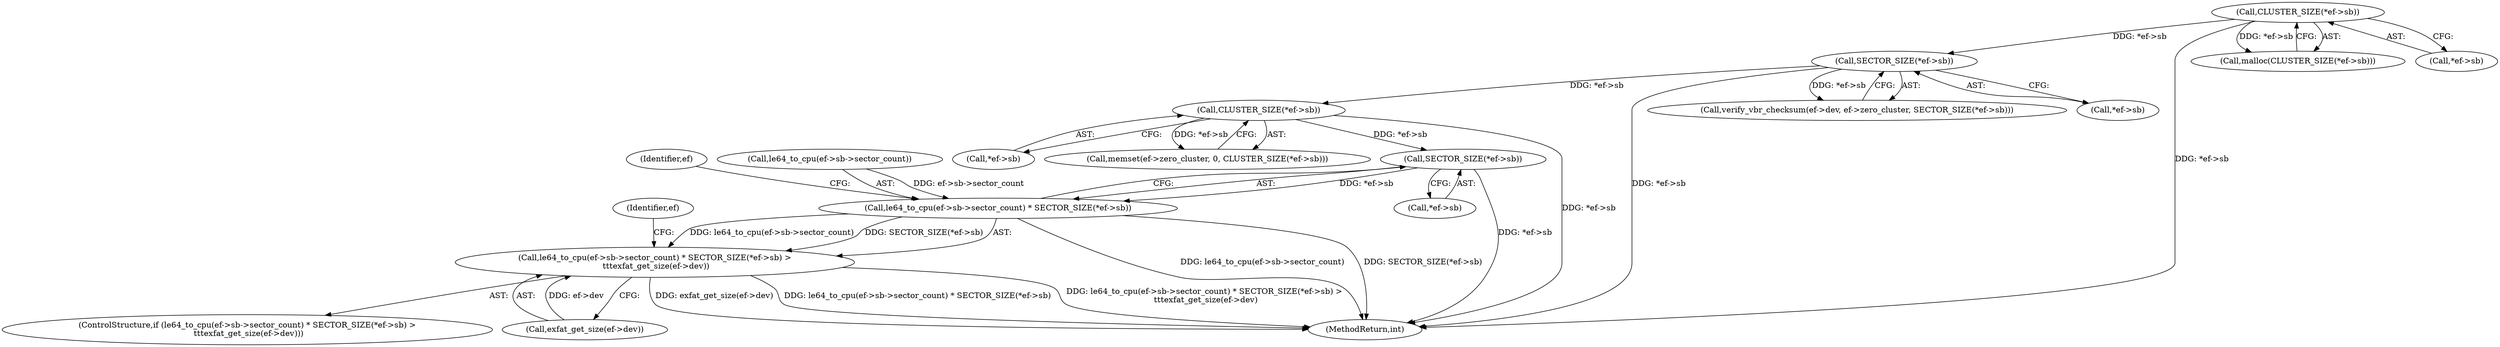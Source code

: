 digraph "0_exfat_2e86ae5f81da11f11673d0546efb525af02b7786@pointer" {
"1000494" [label="(Call,SECTOR_SIZE(*ef->sb))"];
"1000397" [label="(Call,CLUSTER_SIZE(*ef->sb))"];
"1000371" [label="(Call,SECTOR_SIZE(*ef->sb))"];
"1000337" [label="(Call,CLUSTER_SIZE(*ef->sb))"];
"1000487" [label="(Call,le64_to_cpu(ef->sb->sector_count) * SECTOR_SIZE(*ef->sb))"];
"1000486" [label="(Call,le64_to_cpu(ef->sb->sector_count) * SECTOR_SIZE(*ef->sb) >\n \t\t\texfat_get_size(ef->dev))"];
"1000501" [label="(Identifier,ef)"];
"1000397" [label="(Call,CLUSTER_SIZE(*ef->sb))"];
"1000336" [label="(Call,malloc(CLUSTER_SIZE(*ef->sb)))"];
"1000705" [label="(MethodReturn,int)"];
"1000337" [label="(Call,CLUSTER_SIZE(*ef->sb))"];
"1000488" [label="(Call,le64_to_cpu(ef->sb->sector_count))"];
"1000495" [label="(Call,*ef->sb)"];
"1000338" [label="(Call,*ef->sb)"];
"1000364" [label="(Call,verify_vbr_checksum(ef->dev, ef->zero_cluster, SECTOR_SIZE(*ef->sb)))"];
"1000398" [label="(Call,*ef->sb)"];
"1000371" [label="(Call,SECTOR_SIZE(*ef->sb))"];
"1000372" [label="(Call,*ef->sb)"];
"1000486" [label="(Call,le64_to_cpu(ef->sb->sector_count) * SECTOR_SIZE(*ef->sb) >\n \t\t\texfat_get_size(ef->dev))"];
"1000485" [label="(ControlStructure,if (le64_to_cpu(ef->sb->sector_count) * SECTOR_SIZE(*ef->sb) >\n \t\t\texfat_get_size(ef->dev)))"];
"1000494" [label="(Call,SECTOR_SIZE(*ef->sb))"];
"1000499" [label="(Call,exfat_get_size(ef->dev))"];
"1000506" [label="(Identifier,ef)"];
"1000487" [label="(Call,le64_to_cpu(ef->sb->sector_count) * SECTOR_SIZE(*ef->sb))"];
"1000392" [label="(Call,memset(ef->zero_cluster, 0, CLUSTER_SIZE(*ef->sb)))"];
"1000494" -> "1000487"  [label="AST: "];
"1000494" -> "1000495"  [label="CFG: "];
"1000495" -> "1000494"  [label="AST: "];
"1000487" -> "1000494"  [label="CFG: "];
"1000494" -> "1000705"  [label="DDG: *ef->sb"];
"1000494" -> "1000487"  [label="DDG: *ef->sb"];
"1000397" -> "1000494"  [label="DDG: *ef->sb"];
"1000397" -> "1000392"  [label="AST: "];
"1000397" -> "1000398"  [label="CFG: "];
"1000398" -> "1000397"  [label="AST: "];
"1000392" -> "1000397"  [label="CFG: "];
"1000397" -> "1000705"  [label="DDG: *ef->sb"];
"1000397" -> "1000392"  [label="DDG: *ef->sb"];
"1000371" -> "1000397"  [label="DDG: *ef->sb"];
"1000371" -> "1000364"  [label="AST: "];
"1000371" -> "1000372"  [label="CFG: "];
"1000372" -> "1000371"  [label="AST: "];
"1000364" -> "1000371"  [label="CFG: "];
"1000371" -> "1000705"  [label="DDG: *ef->sb"];
"1000371" -> "1000364"  [label="DDG: *ef->sb"];
"1000337" -> "1000371"  [label="DDG: *ef->sb"];
"1000337" -> "1000336"  [label="AST: "];
"1000337" -> "1000338"  [label="CFG: "];
"1000338" -> "1000337"  [label="AST: "];
"1000336" -> "1000337"  [label="CFG: "];
"1000337" -> "1000705"  [label="DDG: *ef->sb"];
"1000337" -> "1000336"  [label="DDG: *ef->sb"];
"1000487" -> "1000486"  [label="AST: "];
"1000488" -> "1000487"  [label="AST: "];
"1000501" -> "1000487"  [label="CFG: "];
"1000487" -> "1000705"  [label="DDG: SECTOR_SIZE(*ef->sb)"];
"1000487" -> "1000705"  [label="DDG: le64_to_cpu(ef->sb->sector_count)"];
"1000487" -> "1000486"  [label="DDG: le64_to_cpu(ef->sb->sector_count)"];
"1000487" -> "1000486"  [label="DDG: SECTOR_SIZE(*ef->sb)"];
"1000488" -> "1000487"  [label="DDG: ef->sb->sector_count"];
"1000486" -> "1000485"  [label="AST: "];
"1000486" -> "1000499"  [label="CFG: "];
"1000499" -> "1000486"  [label="AST: "];
"1000506" -> "1000486"  [label="CFG: "];
"1000486" -> "1000705"  [label="DDG: le64_to_cpu(ef->sb->sector_count) * SECTOR_SIZE(*ef->sb) >\n \t\t\texfat_get_size(ef->dev)"];
"1000486" -> "1000705"  [label="DDG: exfat_get_size(ef->dev)"];
"1000486" -> "1000705"  [label="DDG: le64_to_cpu(ef->sb->sector_count) * SECTOR_SIZE(*ef->sb)"];
"1000499" -> "1000486"  [label="DDG: ef->dev"];
}
